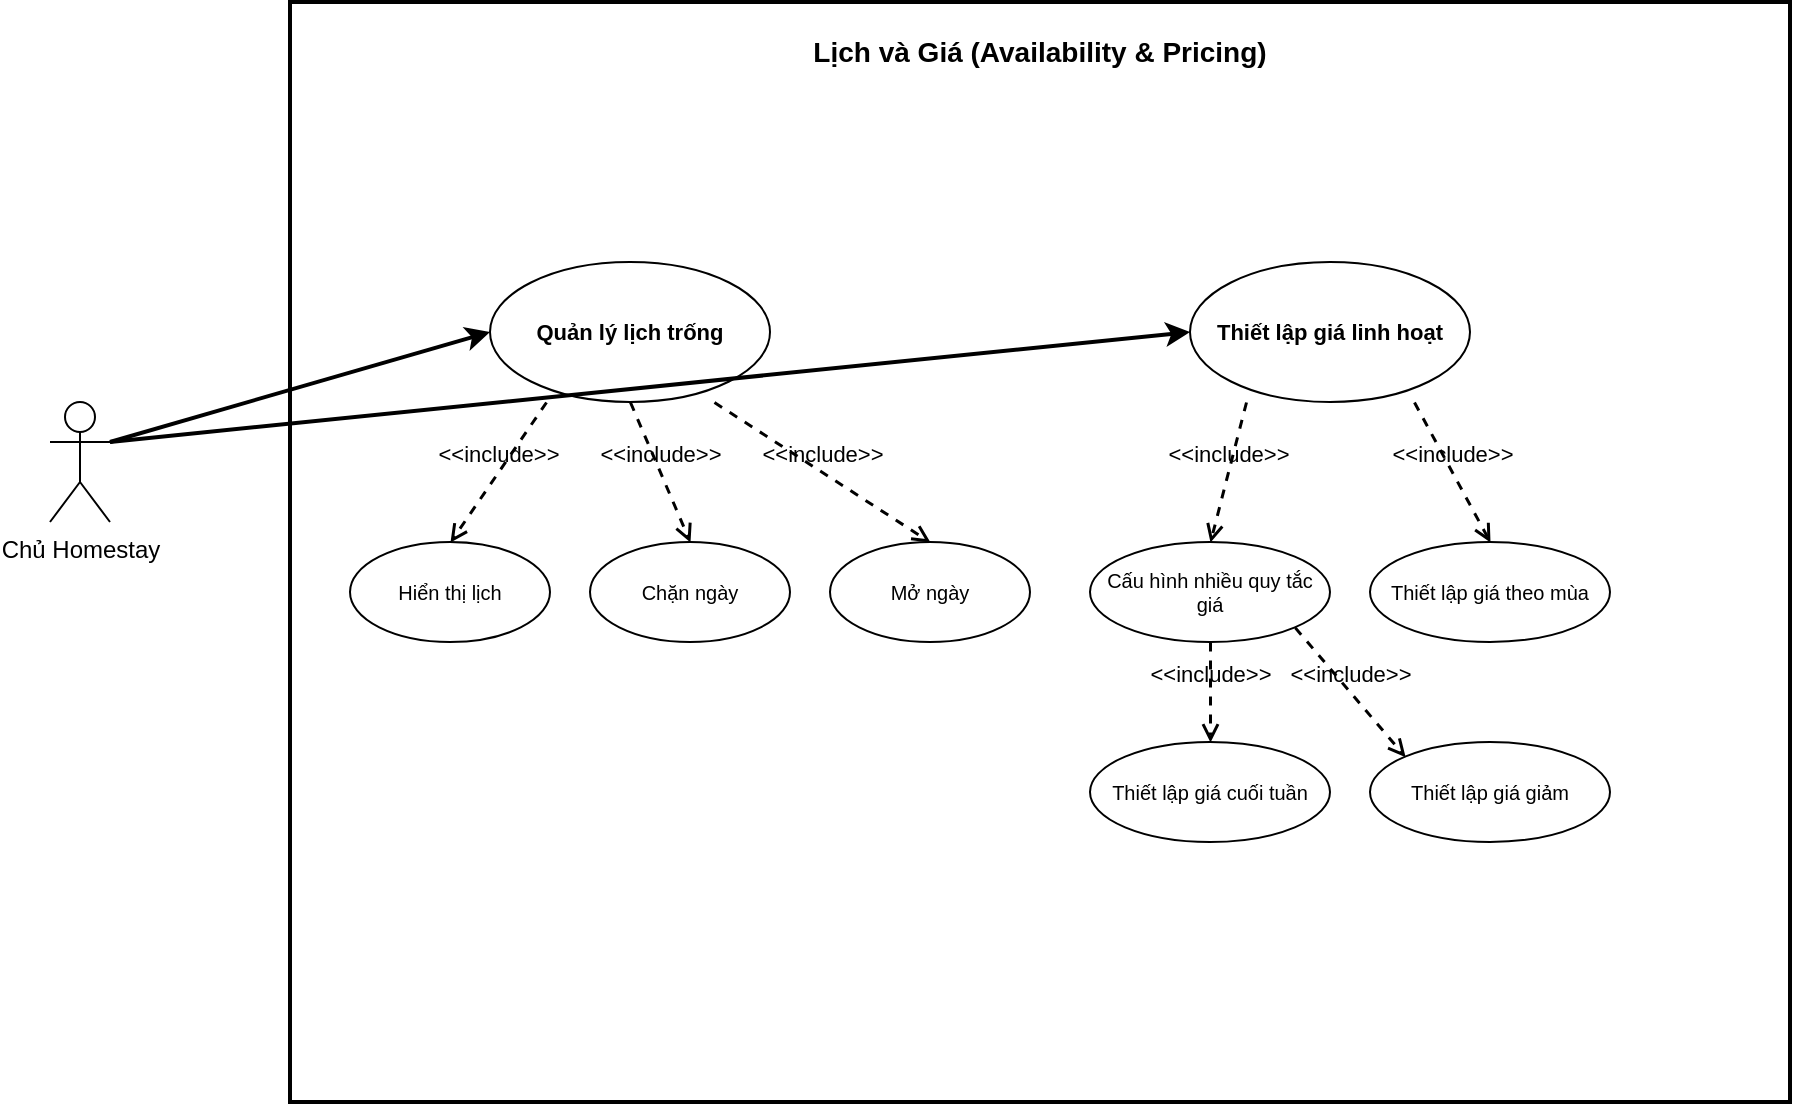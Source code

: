 <mxfile version="28.2.5">
  <diagram name="Availability and Pricing" id="availability-pricing">
    <mxGraphModel grid="1" page="1" gridSize="10" guides="1" tooltips="1" connect="1" arrows="1" fold="1" pageScale="1" pageWidth="1000" pageHeight="700" math="0" shadow="0">
      <root>
        <mxCell id="0" />
        <mxCell id="1" parent="0" />
        
        <!-- System Boundary -->
        <mxCell id="system-boundary" value="Lịch và Giá (Availability &amp; Pricing)" style="rounded=0;whiteSpace=wrap;html=1;strokeWidth=2;fontSize=14;fontStyle=1;verticalAlign=top;spacingTop=10;" vertex="1" parent="1">
          <mxGeometry x="200" y="50" width="750" height="550" as="geometry" />
        </mxCell>
        
        <!-- Host Actor -->
        <mxCell id="host-actor" value="Chủ Homestay" style="shape=umlActor;verticalLabelPosition=bottom;verticalAlign=top;html=1;outlineConnect=0;fontSize=12;" vertex="1" parent="1">
          <mxGeometry x="80" y="250" width="30" height="60" as="geometry" />
        </mxCell>
        
        <!-- UC05: Quản lý lịch trống -->
        <mxCell id="UC05" value="Quản lý lịch trống" style="ellipse;whiteSpace=wrap;html=1;fontSize=11;fontStyle=1;" vertex="1" parent="1">
          <mxGeometry x="300" y="180" width="140" height="70" as="geometry" />
        </mxCell>
        
        <!-- UC06: Thiết lập giá linh hoạt -->
        <mxCell id="UC06" value="Thiết lập giá linh hoạt" style="ellipse;whiteSpace=wrap;html=1;fontSize=11;fontStyle=1;" vertex="1" parent="1">
          <mxGeometry x="650" y="180" width="140" height="70" as="geometry" />
        </mxCell>
        
        <!-- Supporting use cases for UC05 -->
        <mxCell id="UC05-display" value="Hiển thị lịch" style="ellipse;whiteSpace=wrap;html=1;fontSize=10;" vertex="1" parent="1">
          <mxGeometry x="230" y="320" width="100" height="50" as="geometry" />
        </mxCell>
        
        <mxCell id="UC05-block" value="Chặn ngày" style="ellipse;whiteSpace=wrap;html=1;fontSize=10;" vertex="1" parent="1">
          <mxGeometry x="350" y="320" width="100" height="50" as="geometry" />
        </mxCell>
        
        <mxCell id="UC05-unblock" value="Mở ngày" style="ellipse;whiteSpace=wrap;html=1;fontSize=10;" vertex="1" parent="1">
          <mxGeometry x="470" y="320" width="100" height="50" as="geometry" />
        </mxCell>
        
        <!-- Supporting use cases for UC06 -->
        <mxCell id="UC06-config" value="Cấu hình nhiều quy tắc giá" style="ellipse;whiteSpace=wrap;html=1;fontSize=10;" vertex="1" parent="1">
          <mxGeometry x="600" y="320" width="120" height="50" as="geometry" />
        </mxCell>
        
        <mxCell id="UC06-seasonal" value="Thiết lập giá theo mùa" style="ellipse;whiteSpace=wrap;html=1;fontSize=10;" vertex="1" parent="1">
          <mxGeometry x="740" y="320" width="120" height="50" as="geometry" />
        </mxCell>
        
        <mxCell id="UC06-weekend" value="Thiết lập giá cuối tuần" style="ellipse;whiteSpace=wrap;html=1;fontSize=10;" vertex="1" parent="1">
          <mxGeometry x="600" y="420" width="120" height="50" as="geometry" />
        </mxCell>
        
        <mxCell id="UC06-discount" value="Thiết lập giá giảm" style="ellipse;whiteSpace=wrap;html=1;fontSize=10;" vertex="1" parent="1">
          <mxGeometry x="740" y="420" width="120" height="50" as="geometry" />
        </mxCell>
        
        <!-- ASSOCIATIONS -->
        <!-- Host to UC05 -->
        <mxCell id="host-UC05" value="" style="endArrow=classic;html=1;rounded=0;exitX=1;exitY=0.333;exitDx=0;exitDy=0;exitPerimeter=0;entryX=0;entryY=0.5;entryDx=0;entryDy=0;strokeWidth=2;" edge="1" parent="1" source="host-actor" target="UC05">
          <mxGeometry width="50" height="50" relative="1" as="geometry">
            <mxPoint x="120" y="270" as="sourcePoint" />
            <mxPoint x="300" y="215" as="targetPoint" />
          </mxGeometry>
        </mxCell>
        
        <!-- Host to UC06 -->
        <mxCell id="host-UC06" value="" style="endArrow=classic;html=1;rounded=0;exitX=1;exitY=0.333;exitDx=0;exitDy=0;exitPerimeter=0;entryX=0;entryY=0.5;entryDx=0;entryDy=0;strokeWidth=2;" edge="1" parent="1" source="host-actor" target="UC06">
          <mxGeometry width="50" height="50" relative="1" as="geometry">
            <mxPoint x="120" y="270" as="sourcePoint" />
            <mxPoint x="650" y="215" as="targetPoint" />
          </mxGeometry>
        </mxCell>
        
        <!-- INCLUDE RELATIONSHIPS -->
        <!-- UC05 includes display -->
        <mxCell id="inc-UC05-display" value="&amp;lt;&amp;lt;include&amp;gt;&amp;gt;" style="html=1;verticalAlign=bottom;labelBackgroundColor=none;endArrow=open;endFill=0;dashed=1;rounded=0;exitX=0.2;exitY=1;exitDx=0;exitDy=0;exitPerimeter=0;entryX=0.5;entryY=0;entryDx=0;entryDy=0;strokeWidth=1.5;" edge="1" parent="1" source="UC05" target="UC05-display">
          <mxGeometry width="160" relative="1" as="geometry">
            <mxPoint x="328" y="250" as="sourcePoint" />
            <mxPoint x="280" y="320" as="targetPoint" />
          </mxGeometry>
        </mxCell>
        
        <!-- UC05 includes block -->
        <mxCell id="inc-UC05-block" value="&amp;lt;&amp;lt;include&amp;gt;&amp;gt;" style="html=1;verticalAlign=bottom;labelBackgroundColor=none;endArrow=open;endFill=0;dashed=1;rounded=0;exitX=0.5;exitY=1;exitDx=0;exitDy=0;entryX=0.5;entryY=0;entryDx=0;entryDy=0;strokeWidth=1.5;" edge="1" parent="1" source="UC05" target="UC05-block">
          <mxGeometry width="160" relative="1" as="geometry">
            <mxPoint x="370" y="250" as="sourcePoint" />
            <mxPoint x="400" y="320" as="targetPoint" />
          </mxGeometry>
        </mxCell>
        
        <!-- UC05 includes unblock -->
        <mxCell id="inc-UC05-unblock" value="&amp;lt;&amp;lt;include&amp;gt;&amp;gt;" style="html=1;verticalAlign=bottom;labelBackgroundColor=none;endArrow=open;endFill=0;dashed=1;rounded=0;exitX=0.8;exitY=1;exitDx=0;exitDy=0;exitPerimeter=0;entryX=0.5;entryY=0;entryDx=0;entryDy=0;strokeWidth=1.5;" edge="1" parent="1" source="UC05" target="UC05-unblock">
          <mxGeometry width="160" relative="1" as="geometry">
            <mxPoint x="412" y="250" as="sourcePoint" />
            <mxPoint x="520" y="320" as="targetPoint" />
          </mxGeometry>
        </mxCell>
        
        <!-- UC06 includes config -->
        <mxCell id="inc-UC06-config" value="&amp;lt;&amp;lt;include&amp;gt;&amp;gt;" style="html=1;verticalAlign=bottom;labelBackgroundColor=none;endArrow=open;endFill=0;dashed=1;rounded=0;exitX=0.2;exitY=1;exitDx=0;exitDy=0;exitPerimeter=0;entryX=0.5;entryY=0;entryDx=0;entryDy=0;strokeWidth=1.5;" edge="1" parent="1" source="UC06" target="UC06-config">
          <mxGeometry width="160" relative="1" as="geometry">
            <mxPoint x="678" y="250" as="sourcePoint" />
            <mxPoint x="660" y="320" as="targetPoint" />
          </mxGeometry>
        </mxCell>
        
        <!-- UC06 includes seasonal -->
        <mxCell id="inc-UC06-seasonal" value="&amp;lt;&amp;lt;include&amp;gt;&amp;gt;" style="html=1;verticalAlign=bottom;labelBackgroundColor=none;endArrow=open;endFill=0;dashed=1;rounded=0;exitX=0.8;exitY=1;exitDx=0;exitDy=0;exitPerimeter=0;entryX=0.5;entryY=0;entryDx=0;entryDy=0;strokeWidth=1.5;" edge="1" parent="1" source="UC06" target="UC06-seasonal">
          <mxGeometry width="160" relative="1" as="geometry">
            <mxPoint x="762" y="250" as="sourcePoint" />
            <mxPoint x="800" y="320" as="targetPoint" />
          </mxGeometry>
        </mxCell>
        
        <!-- UC06-config includes weekend -->
        <mxCell id="inc-config-weekend" value="&amp;lt;&amp;lt;include&amp;gt;&amp;gt;" style="html=1;verticalAlign=bottom;labelBackgroundColor=none;endArrow=open;endFill=0;dashed=1;rounded=0;exitX=0.5;exitY=1;exitDx=0;exitDy=0;entryX=0.5;entryY=0;entryDx=0;entryDy=0;strokeWidth=1.5;" edge="1" parent="1" source="UC06-config" target="UC06-weekend">
          <mxGeometry width="160" relative="1" as="geometry">
            <mxPoint x="660" y="370" as="sourcePoint" />
            <mxPoint x="660" y="420" as="targetPoint" />
          </mxGeometry>
        </mxCell>
        
        <!-- UC06-config includes discount -->
        <mxCell id="inc-config-discount" value="&amp;lt;&amp;lt;include&amp;gt;&amp;gt;" style="html=1;verticalAlign=bottom;labelBackgroundColor=none;endArrow=open;endFill=0;dashed=1;rounded=0;exitX=1;exitY=1;exitDx=0;exitDy=0;entryX=0;entryY=0;entryDx=0;entryDy=0;strokeWidth=1.5;" edge="1" parent="1" source="UC06-config" target="UC06-discount">
          <mxGeometry width="160" relative="1" as="geometry">
            <mxPoint x="720" y="370" as="sourcePoint" />
            <mxPoint x="740" y="420" as="targetPoint" />
          </mxGeometry>
        </mxCell>
        
      </root>
    </mxGraphModel>
  </diagram>
</mxfile>